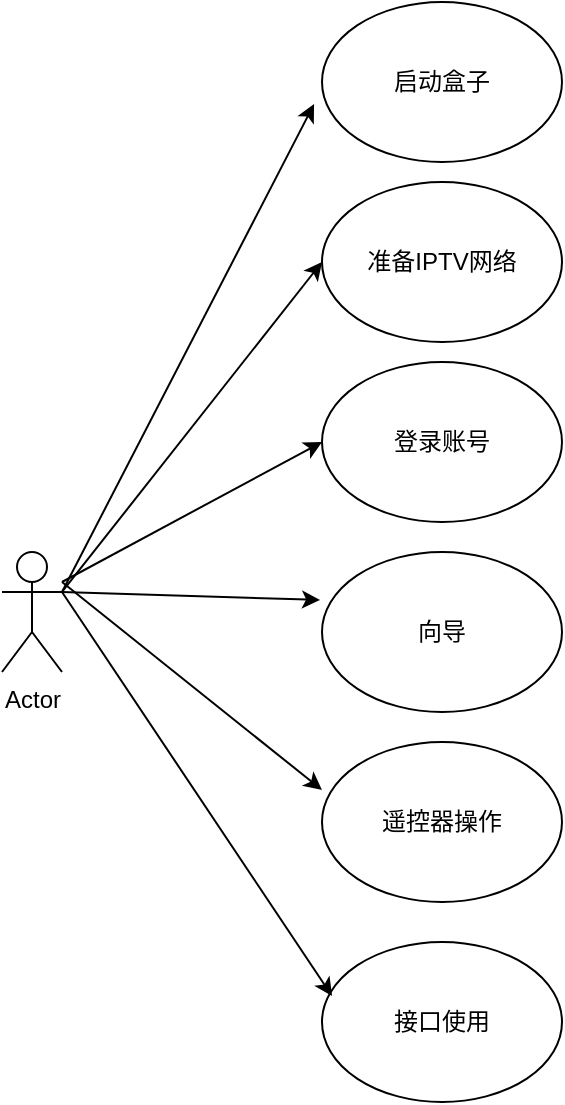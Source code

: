 <mxfile version="21.2.9" type="github">
  <diagram name="第 1 页" id="yR8hJOIgqaXVK5sdTmrM">
    <mxGraphModel dx="1372" dy="804" grid="1" gridSize="10" guides="1" tooltips="1" connect="1" arrows="1" fold="1" page="1" pageScale="1" pageWidth="827" pageHeight="1169" math="0" shadow="0">
      <root>
        <mxCell id="0" />
        <mxCell id="1" parent="0" />
        <mxCell id="07P-vj29-kJeaoqT7m6A-1" value="Actor" style="shape=umlActor;verticalLabelPosition=bottom;verticalAlign=top;html=1;outlineConnect=0;" vertex="1" parent="1">
          <mxGeometry x="130" y="555" width="30" height="60" as="geometry" />
        </mxCell>
        <mxCell id="07P-vj29-kJeaoqT7m6A-3" value="启动盒子" style="ellipse;whiteSpace=wrap;html=1;" vertex="1" parent="1">
          <mxGeometry x="290" y="280" width="120" height="80" as="geometry" />
        </mxCell>
        <mxCell id="07P-vj29-kJeaoqT7m6A-4" value="准备IPTV网络" style="ellipse;whiteSpace=wrap;html=1;" vertex="1" parent="1">
          <mxGeometry x="290" y="370" width="120" height="80" as="geometry" />
        </mxCell>
        <mxCell id="07P-vj29-kJeaoqT7m6A-5" value="登录账号" style="ellipse;whiteSpace=wrap;html=1;" vertex="1" parent="1">
          <mxGeometry x="290" y="460" width="120" height="80" as="geometry" />
        </mxCell>
        <mxCell id="07P-vj29-kJeaoqT7m6A-6" value="向导" style="ellipse;whiteSpace=wrap;html=1;" vertex="1" parent="1">
          <mxGeometry x="290" y="555" width="120" height="80" as="geometry" />
        </mxCell>
        <mxCell id="07P-vj29-kJeaoqT7m6A-7" value="遥控器操作" style="ellipse;whiteSpace=wrap;html=1;" vertex="1" parent="1">
          <mxGeometry x="290" y="650" width="120" height="80" as="geometry" />
        </mxCell>
        <mxCell id="07P-vj29-kJeaoqT7m6A-8" value="接口使用" style="ellipse;whiteSpace=wrap;html=1;" vertex="1" parent="1">
          <mxGeometry x="290" y="750" width="120" height="80" as="geometry" />
        </mxCell>
        <mxCell id="07P-vj29-kJeaoqT7m6A-12" value="" style="endArrow=classic;html=1;rounded=0;entryX=-0.033;entryY=0.638;entryDx=0;entryDy=0;entryPerimeter=0;exitX=1;exitY=0.333;exitDx=0;exitDy=0;exitPerimeter=0;" edge="1" parent="1" source="07P-vj29-kJeaoqT7m6A-1" target="07P-vj29-kJeaoqT7m6A-3">
          <mxGeometry width="50" height="50" relative="1" as="geometry">
            <mxPoint x="160" y="580" as="sourcePoint" />
            <mxPoint x="210" y="530" as="targetPoint" />
          </mxGeometry>
        </mxCell>
        <mxCell id="07P-vj29-kJeaoqT7m6A-13" value="" style="endArrow=classic;html=1;rounded=0;entryX=0;entryY=0.5;entryDx=0;entryDy=0;exitX=1;exitY=0.333;exitDx=0;exitDy=0;exitPerimeter=0;" edge="1" parent="1" source="07P-vj29-kJeaoqT7m6A-1" target="07P-vj29-kJeaoqT7m6A-4">
          <mxGeometry width="50" height="50" relative="1" as="geometry">
            <mxPoint x="160" y="570" as="sourcePoint" />
            <mxPoint x="296" y="341" as="targetPoint" />
          </mxGeometry>
        </mxCell>
        <mxCell id="07P-vj29-kJeaoqT7m6A-14" value="" style="endArrow=classic;html=1;rounded=0;entryX=0;entryY=0.5;entryDx=0;entryDy=0;" edge="1" parent="1" target="07P-vj29-kJeaoqT7m6A-5">
          <mxGeometry width="50" height="50" relative="1" as="geometry">
            <mxPoint x="160" y="570" as="sourcePoint" />
            <mxPoint x="300" y="440" as="targetPoint" />
          </mxGeometry>
        </mxCell>
        <mxCell id="07P-vj29-kJeaoqT7m6A-15" value="" style="endArrow=classic;html=1;rounded=0;entryX=-0.008;entryY=0.3;entryDx=0;entryDy=0;entryPerimeter=0;exitX=1;exitY=0.333;exitDx=0;exitDy=0;exitPerimeter=0;" edge="1" parent="1" source="07P-vj29-kJeaoqT7m6A-1" target="07P-vj29-kJeaoqT7m6A-6">
          <mxGeometry width="50" height="50" relative="1" as="geometry">
            <mxPoint x="200" y="579" as="sourcePoint" />
            <mxPoint x="300" y="540" as="targetPoint" />
          </mxGeometry>
        </mxCell>
        <mxCell id="07P-vj29-kJeaoqT7m6A-16" value="" style="endArrow=classic;html=1;rounded=0;entryX=0;entryY=0.3;entryDx=0;entryDy=0;entryPerimeter=0;" edge="1" parent="1" target="07P-vj29-kJeaoqT7m6A-7">
          <mxGeometry width="50" height="50" relative="1" as="geometry">
            <mxPoint x="160" y="570" as="sourcePoint" />
            <mxPoint x="299" y="634" as="targetPoint" />
          </mxGeometry>
        </mxCell>
        <mxCell id="07P-vj29-kJeaoqT7m6A-17" value="" style="endArrow=classic;html=1;rounded=0;exitX=1;exitY=0.333;exitDx=0;exitDy=0;exitPerimeter=0;entryX=0.042;entryY=0.338;entryDx=0;entryDy=0;entryPerimeter=0;" edge="1" parent="1" source="07P-vj29-kJeaoqT7m6A-1" target="07P-vj29-kJeaoqT7m6A-8">
          <mxGeometry width="50" height="50" relative="1" as="geometry">
            <mxPoint x="170" y="580" as="sourcePoint" />
            <mxPoint x="290" y="840" as="targetPoint" />
          </mxGeometry>
        </mxCell>
      </root>
    </mxGraphModel>
  </diagram>
</mxfile>
